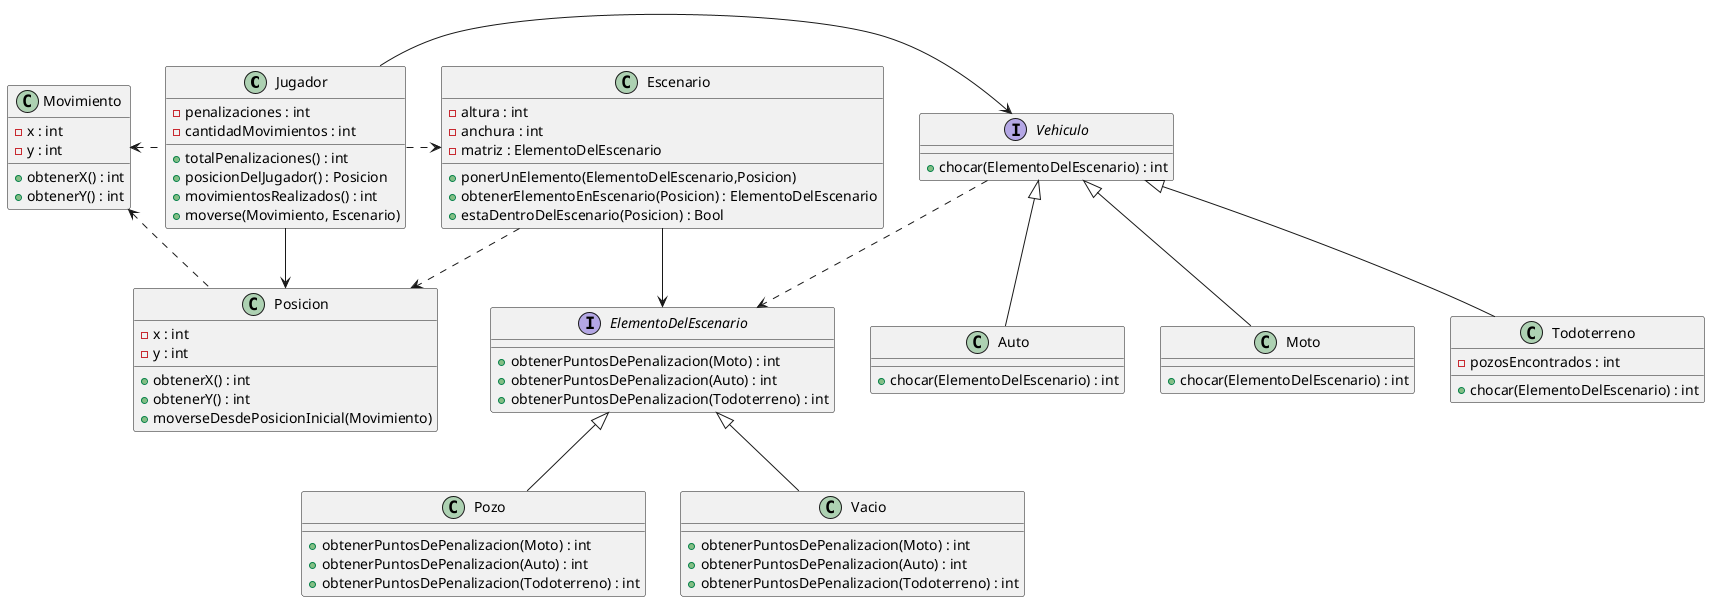 @startuml

class Jugador {
    - penalizaciones : int
    - cantidadMovimientos : int
    + totalPenalizaciones() : int
    + posicionDelJugador() : Posicion
    + movimientosRealizados() : int
    + moverse(Movimiento, Escenario)
}

class Movimiento {
    - x : int
    - y : int
    + obtenerX() : int
    + obtenerY() : int
}

class Escenario {
    - altura : int
    - anchura : int
    - matriz : ElementoDelEscenario
    + ponerUnElemento(ElementoDelEscenario,Posicion)
    + obtenerElementoEnEscenario(Posicion) : ElementoDelEscenario
    + estaDentroDelEscenario(Posicion) : Bool
}

class Posicion {
    - x : int
    - y : int
    + obtenerX() : int
    + obtenerY() : int
    + moverseDesdePosicionInicial(Movimiento)
}

class Pozo {
    +  obtenerPuntosDePenalizacion(Moto) : int
    +  obtenerPuntosDePenalizacion(Auto) : int
    +  obtenerPuntosDePenalizacion(Todoterreno) : int
}

class Vacio {
    +  obtenerPuntosDePenalizacion(Moto) : int
    +  obtenerPuntosDePenalizacion(Auto) : int
    +  obtenerPuntosDePenalizacion(Todoterreno) : int
}

class Auto {
    + chocar(ElementoDelEscenario) : int
}

class Moto {
    + chocar(ElementoDelEscenario) : int
}

class Todoterreno {
    - pozosEncontrados : int
    + chocar(ElementoDelEscenario) : int
}

interface Vehiculo {
    + chocar(ElementoDelEscenario) : int
}

interface ElementoDelEscenario {
    + obtenerPuntosDePenalizacion(Moto) : int
    + obtenerPuntosDePenalizacion(Auto) : int
    + obtenerPuntosDePenalizacion(Todoterreno) : int
}

Jugador -> Vehiculo
Movimiento <. Jugador

Vehiculo <|-- Auto
Vehiculo <|-- Moto
Vehiculo <|-- Todoterreno

ElementoDelEscenario <|-- Pozo
ElementoDelEscenario <|-- Vacio

Jugador --> Posicion
Jugador .> Escenario

Escenario --> ElementoDelEscenario
Escenario ..> Posicion
Movimiento <.. Posicion
Vehiculo ..> ElementoDelEscenario

@enduml